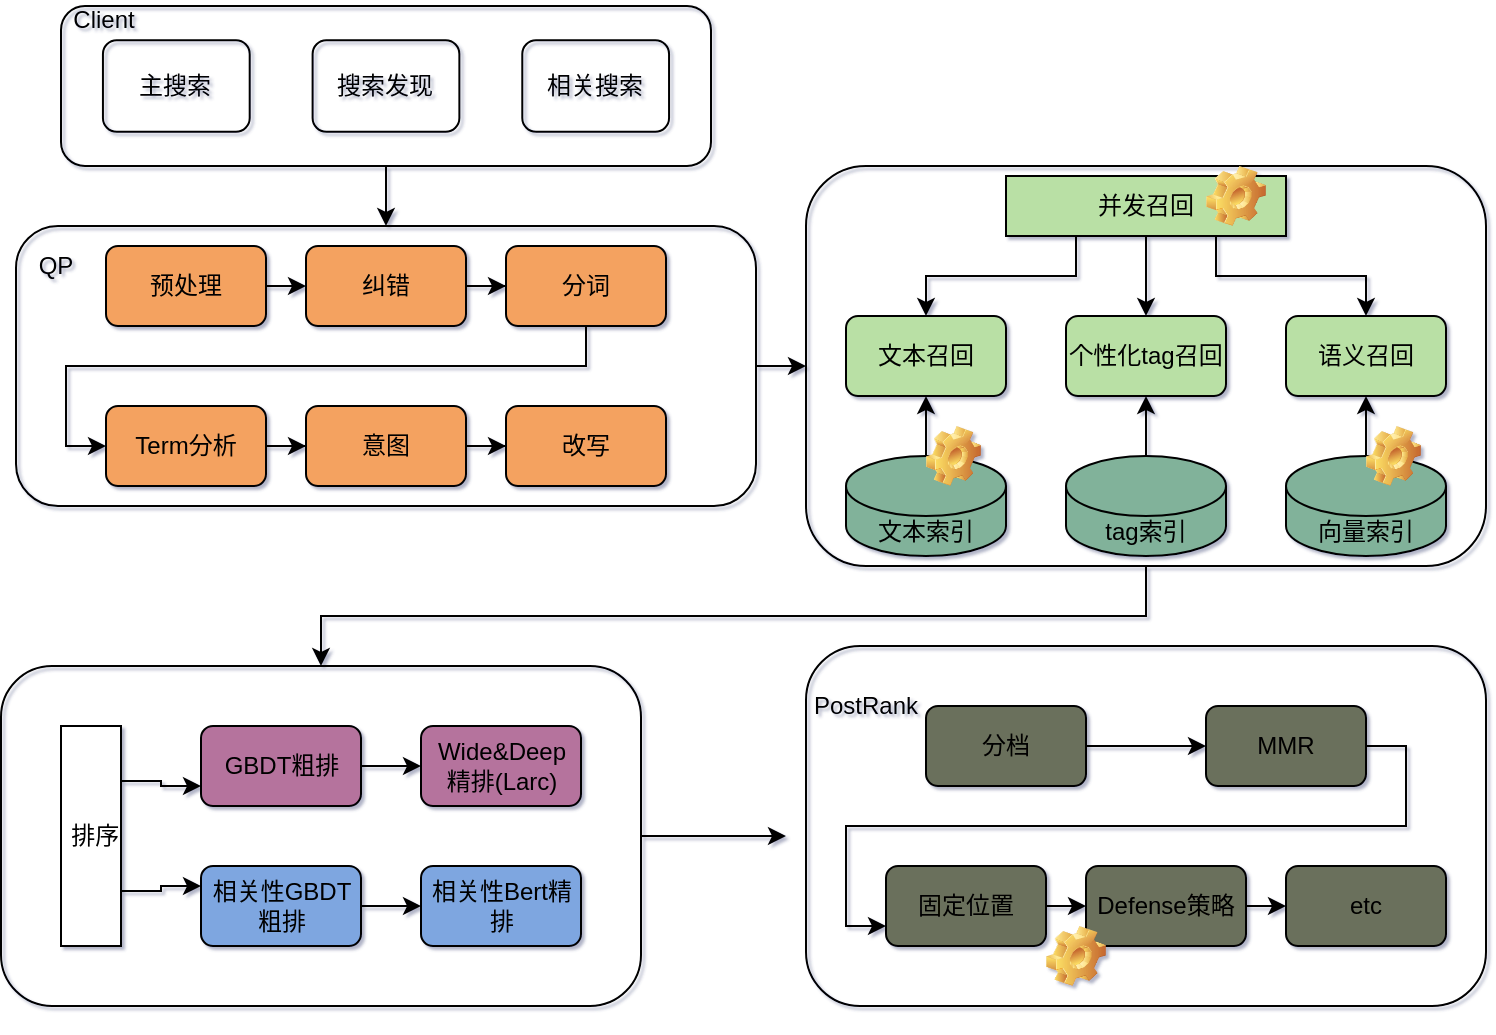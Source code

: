 <mxfile version="16.2.1" type="github">
  <diagram id="kuKqYAGhDJIydnRX94dR" name="Page-1">
    <mxGraphModel dx="1203" dy="674" grid="1" gridSize="10" guides="1" tooltips="1" connect="1" arrows="1" fold="1" page="1" pageScale="1" pageWidth="827" pageHeight="1169" background="none" math="0" shadow="1">
      <root>
        <mxCell id="0" />
        <mxCell id="1" parent="0" />
        <mxCell id="7BjbNXo0VfNo20I9zx44-69" style="edgeStyle=orthogonalEdgeStyle;rounded=0;orthogonalLoop=1;jettySize=auto;html=1;exitX=1;exitY=0.5;exitDx=0;exitDy=0;" parent="1" source="7BjbNXo0VfNo20I9zx44-14" target="7BjbNXo0VfNo20I9zx44-63" edge="1">
          <mxGeometry relative="1" as="geometry" />
        </mxCell>
        <mxCell id="7BjbNXo0VfNo20I9zx44-59" value="" style="group;" parent="1" vertex="1" connectable="0">
          <mxGeometry x="87.5" y="400" width="325" height="150" as="geometry" />
        </mxCell>
        <mxCell id="k8c9HEMRocZaYQNv0uMX-14" value="" style="group" parent="7BjbNXo0VfNo20I9zx44-59" vertex="1" connectable="0">
          <mxGeometry x="-30" y="-30" width="320" height="180" as="geometry" />
        </mxCell>
        <mxCell id="7BjbNXo0VfNo20I9zx44-19" value="GBDT粗排" style="rounded=1;whiteSpace=wrap;html=1;fillColor=#B5739D;" parent="k8c9HEMRocZaYQNv0uMX-14" vertex="1">
          <mxGeometry x="100" y="30" width="80" height="40" as="geometry" />
        </mxCell>
        <mxCell id="7BjbNXo0VfNo20I9zx44-20" value="Wide&amp;amp;Deep 精排(Larc)" style="rounded=1;whiteSpace=wrap;html=1;fillColor=#B5739D;" parent="k8c9HEMRocZaYQNv0uMX-14" vertex="1">
          <mxGeometry x="210" y="30" width="80" height="40" as="geometry" />
        </mxCell>
        <mxCell id="7BjbNXo0VfNo20I9zx44-47" style="edgeStyle=orthogonalEdgeStyle;rounded=0;orthogonalLoop=1;jettySize=auto;html=1;exitX=1;exitY=0.5;exitDx=0;exitDy=0;entryX=0;entryY=0.5;entryDx=0;entryDy=0;" parent="k8c9HEMRocZaYQNv0uMX-14" source="7BjbNXo0VfNo20I9zx44-19" target="7BjbNXo0VfNo20I9zx44-20" edge="1">
          <mxGeometry x="87.5" y="400" as="geometry" />
        </mxCell>
        <mxCell id="7BjbNXo0VfNo20I9zx44-21" value="相关性GBDT粗排" style="rounded=1;whiteSpace=wrap;html=1;fillColor=#7EA6E0;" parent="k8c9HEMRocZaYQNv0uMX-14" vertex="1">
          <mxGeometry x="100" y="100" width="80" height="40" as="geometry" />
        </mxCell>
        <mxCell id="7BjbNXo0VfNo20I9zx44-22" value="相关性Bert精排" style="rounded=1;whiteSpace=wrap;html=1;fillColor=#7EA6E0;" parent="k8c9HEMRocZaYQNv0uMX-14" vertex="1">
          <mxGeometry x="210" y="100" width="80" height="40" as="geometry" />
        </mxCell>
        <mxCell id="7BjbNXo0VfNo20I9zx44-48" style="edgeStyle=orthogonalEdgeStyle;rounded=0;orthogonalLoop=1;jettySize=auto;html=1;exitX=1;exitY=0.5;exitDx=0;exitDy=0;entryX=0;entryY=0.5;entryDx=0;entryDy=0;" parent="k8c9HEMRocZaYQNv0uMX-14" source="7BjbNXo0VfNo20I9zx44-21" target="7BjbNXo0VfNo20I9zx44-22" edge="1">
          <mxGeometry x="87.5" y="400" as="geometry" />
        </mxCell>
        <mxCell id="7BjbNXo0VfNo20I9zx44-57" style="edgeStyle=orthogonalEdgeStyle;rounded=0;orthogonalLoop=1;jettySize=auto;html=1;exitX=1;exitY=0.25;exitDx=0;exitDy=0;entryX=0;entryY=0.75;entryDx=0;entryDy=0;" parent="k8c9HEMRocZaYQNv0uMX-14" source="7BjbNXo0VfNo20I9zx44-56" target="7BjbNXo0VfNo20I9zx44-19" edge="1">
          <mxGeometry x="87.5" y="400" as="geometry" />
        </mxCell>
        <mxCell id="7BjbNXo0VfNo20I9zx44-58" style="edgeStyle=orthogonalEdgeStyle;rounded=0;orthogonalLoop=1;jettySize=auto;html=1;exitX=1;exitY=0.75;exitDx=0;exitDy=0;entryX=0;entryY=0.25;entryDx=0;entryDy=0;" parent="k8c9HEMRocZaYQNv0uMX-14" source="7BjbNXo0VfNo20I9zx44-56" target="7BjbNXo0VfNo20I9zx44-21" edge="1">
          <mxGeometry x="87.5" y="400" as="geometry" />
        </mxCell>
        <mxCell id="7BjbNXo0VfNo20I9zx44-56" value="&amp;nbsp;排序" style="rounded=0;whiteSpace=wrap;html=1;fillColor=#FFFFFF;" parent="k8c9HEMRocZaYQNv0uMX-14" vertex="1">
          <mxGeometry x="30" y="30" width="30" height="110" as="geometry" />
        </mxCell>
        <mxCell id="7BjbNXo0VfNo20I9zx44-60" value="" style="rounded=1;whiteSpace=wrap;html=1;fillColor=none;" parent="k8c9HEMRocZaYQNv0uMX-14" vertex="1">
          <mxGeometry width="320" height="170" as="geometry" />
        </mxCell>
        <mxCell id="7BjbNXo0VfNo20I9zx44-67" value="" style="group" parent="1" vertex="1" connectable="0">
          <mxGeometry x="87.5" y="40" width="325" height="80" as="geometry" />
        </mxCell>
        <mxCell id="7BjbNXo0VfNo20I9zx44-5" value="主搜索" style="rounded=1;whiteSpace=wrap;html=1;fillColor=none;" parent="7BjbNXo0VfNo20I9zx44-67" vertex="1">
          <mxGeometry x="20.968" y="17.143" width="73.387" height="45.714" as="geometry" />
        </mxCell>
        <mxCell id="7BjbNXo0VfNo20I9zx44-6" value="搜索发现" style="rounded=1;whiteSpace=wrap;html=1;fillColor=none;" parent="7BjbNXo0VfNo20I9zx44-67" vertex="1">
          <mxGeometry x="125.806" y="17.143" width="73.387" height="45.714" as="geometry" />
        </mxCell>
        <mxCell id="7BjbNXo0VfNo20I9zx44-7" value="相关搜索" style="rounded=1;whiteSpace=wrap;html=1;fillColor=none;" parent="7BjbNXo0VfNo20I9zx44-67" vertex="1">
          <mxGeometry x="230.645" y="17.143" width="73.387" height="45.714" as="geometry" />
        </mxCell>
        <mxCell id="7BjbNXo0VfNo20I9zx44-66" value="" style="rounded=1;whiteSpace=wrap;html=1;fillColor=none;" parent="7BjbNXo0VfNo20I9zx44-67" vertex="1">
          <mxGeometry width="325" height="80" as="geometry" />
        </mxCell>
        <mxCell id="7BjbNXo0VfNo20I9zx44-68" style="edgeStyle=orthogonalEdgeStyle;rounded=0;orthogonalLoop=1;jettySize=auto;html=1;" parent="1" source="7BjbNXo0VfNo20I9zx44-66" target="7BjbNXo0VfNo20I9zx44-14" edge="1">
          <mxGeometry relative="1" as="geometry" />
        </mxCell>
        <mxCell id="TYbjjWzv57JlkN2u3lhX-1" value="" style="group" parent="1" vertex="1" connectable="0">
          <mxGeometry x="460" y="120" width="340" height="200" as="geometry" />
        </mxCell>
        <mxCell id="7BjbNXo0VfNo20I9zx44-46" value="" style="group" parent="TYbjjWzv57JlkN2u3lhX-1" vertex="1" connectable="0">
          <mxGeometry x="20" y="5" width="300" height="190" as="geometry" />
        </mxCell>
        <mxCell id="7BjbNXo0VfNo20I9zx44-40" value="" style="group" parent="7BjbNXo0VfNo20I9zx44-46" vertex="1" connectable="0">
          <mxGeometry y="70" width="300" height="120" as="geometry" />
        </mxCell>
        <mxCell id="7BjbNXo0VfNo20I9zx44-16" value="文本召回" style="rounded=1;whiteSpace=wrap;html=1;fillColor=#B9E0A5;" parent="7BjbNXo0VfNo20I9zx44-40" vertex="1">
          <mxGeometry width="80" height="40" as="geometry" />
        </mxCell>
        <mxCell id="7BjbNXo0VfNo20I9zx44-17" value="个性化tag召回" style="rounded=1;whiteSpace=wrap;html=1;fillColor=#B9E0A5;" parent="7BjbNXo0VfNo20I9zx44-40" vertex="1">
          <mxGeometry x="110" width="80" height="40" as="geometry" />
        </mxCell>
        <mxCell id="7BjbNXo0VfNo20I9zx44-26" value="语义召回" style="rounded=1;whiteSpace=wrap;html=1;fillColor=#B9E0A5;" parent="7BjbNXo0VfNo20I9zx44-40" vertex="1">
          <mxGeometry x="220" width="80" height="40" as="geometry" />
        </mxCell>
        <mxCell id="7BjbNXo0VfNo20I9zx44-31" style="edgeStyle=orthogonalEdgeStyle;rounded=0;orthogonalLoop=1;jettySize=auto;html=1;exitX=0.5;exitY=0;exitDx=0;exitDy=0;exitPerimeter=0;entryX=0.5;entryY=1;entryDx=0;entryDy=0;" parent="7BjbNXo0VfNo20I9zx44-40" source="7BjbNXo0VfNo20I9zx44-27" target="7BjbNXo0VfNo20I9zx44-16" edge="1">
          <mxGeometry relative="1" as="geometry" />
        </mxCell>
        <mxCell id="7BjbNXo0VfNo20I9zx44-27" value="文本索引" style="shape=cylinder3;whiteSpace=wrap;html=1;boundedLbl=1;backgroundOutline=1;size=15;fillColor=#81B29A;" parent="7BjbNXo0VfNo20I9zx44-40" vertex="1">
          <mxGeometry y="70" width="80" height="50" as="geometry" />
        </mxCell>
        <mxCell id="7BjbNXo0VfNo20I9zx44-32" style="edgeStyle=orthogonalEdgeStyle;rounded=0;orthogonalLoop=1;jettySize=auto;html=1;exitX=0.5;exitY=0;exitDx=0;exitDy=0;exitPerimeter=0;entryX=0.5;entryY=1;entryDx=0;entryDy=0;" parent="7BjbNXo0VfNo20I9zx44-40" source="7BjbNXo0VfNo20I9zx44-28" target="7BjbNXo0VfNo20I9zx44-17" edge="1">
          <mxGeometry relative="1" as="geometry" />
        </mxCell>
        <mxCell id="7BjbNXo0VfNo20I9zx44-28" value="tag索引" style="shape=cylinder3;whiteSpace=wrap;html=1;boundedLbl=1;backgroundOutline=1;size=15;fillColor=#81B29A;" parent="7BjbNXo0VfNo20I9zx44-40" vertex="1">
          <mxGeometry x="110" y="70" width="80" height="50" as="geometry" />
        </mxCell>
        <mxCell id="7BjbNXo0VfNo20I9zx44-33" style="edgeStyle=orthogonalEdgeStyle;rounded=0;orthogonalLoop=1;jettySize=auto;html=1;exitX=0.5;exitY=0;exitDx=0;exitDy=0;exitPerimeter=0;" parent="7BjbNXo0VfNo20I9zx44-40" source="7BjbNXo0VfNo20I9zx44-29" target="7BjbNXo0VfNo20I9zx44-26" edge="1">
          <mxGeometry relative="1" as="geometry" />
        </mxCell>
        <mxCell id="7BjbNXo0VfNo20I9zx44-29" value="向量索引" style="shape=cylinder3;whiteSpace=wrap;html=1;boundedLbl=1;backgroundOutline=1;size=15;fillColor=#81B29A;" parent="7BjbNXo0VfNo20I9zx44-40" vertex="1">
          <mxGeometry x="220" y="70" width="80" height="50" as="geometry" />
        </mxCell>
        <mxCell id="7BjbNXo0VfNo20I9zx44-43" style="edgeStyle=orthogonalEdgeStyle;rounded=0;orthogonalLoop=1;jettySize=auto;html=1;exitX=0.25;exitY=1;exitDx=0;exitDy=0;" parent="7BjbNXo0VfNo20I9zx44-46" source="7BjbNXo0VfNo20I9zx44-42" target="7BjbNXo0VfNo20I9zx44-16" edge="1">
          <mxGeometry relative="1" as="geometry" />
        </mxCell>
        <mxCell id="7BjbNXo0VfNo20I9zx44-44" style="edgeStyle=orthogonalEdgeStyle;rounded=0;orthogonalLoop=1;jettySize=auto;html=1;exitX=0.5;exitY=1;exitDx=0;exitDy=0;" parent="7BjbNXo0VfNo20I9zx44-46" source="7BjbNXo0VfNo20I9zx44-42" target="7BjbNXo0VfNo20I9zx44-17" edge="1">
          <mxGeometry relative="1" as="geometry" />
        </mxCell>
        <mxCell id="7BjbNXo0VfNo20I9zx44-45" style="edgeStyle=orthogonalEdgeStyle;rounded=0;orthogonalLoop=1;jettySize=auto;html=1;exitX=0.75;exitY=1;exitDx=0;exitDy=0;entryX=0.5;entryY=0;entryDx=0;entryDy=0;" parent="7BjbNXo0VfNo20I9zx44-46" source="7BjbNXo0VfNo20I9zx44-42" target="7BjbNXo0VfNo20I9zx44-26" edge="1">
          <mxGeometry relative="1" as="geometry" />
        </mxCell>
        <mxCell id="7BjbNXo0VfNo20I9zx44-42" value="并发召回" style="rounded=0;whiteSpace=wrap;html=1;fillColor=#B9E0A5;" parent="7BjbNXo0VfNo20I9zx44-46" vertex="1">
          <mxGeometry x="80" width="140" height="30" as="geometry" />
        </mxCell>
        <mxCell id="7BjbNXo0VfNo20I9zx44-63" value="" style="rounded=1;whiteSpace=wrap;html=1;fillColor=none;" parent="TYbjjWzv57JlkN2u3lhX-1" vertex="1">
          <mxGeometry width="340" height="200" as="geometry" />
        </mxCell>
        <mxCell id="k8c9HEMRocZaYQNv0uMX-31" value="" style="shape=image;html=1;verticalLabelPosition=bottom;verticalAlign=top;imageAspect=0;image=img/clipart/Gear_128x128.png;rounded=1;strokeColor=#FF0000;fillColor=none;gradientColor=#ffffff;" parent="TYbjjWzv57JlkN2u3lhX-1" vertex="1">
          <mxGeometry x="280" y="130" width="27.5" height="30" as="geometry" />
        </mxCell>
        <mxCell id="k8c9HEMRocZaYQNv0uMX-17" value="" style="shape=image;html=1;verticalLabelPosition=bottom;verticalAlign=top;imageAspect=0;image=img/clipart/Gear_128x128.png;rounded=1;strokeColor=#FF0000;fillColor=none;gradientColor=#ffffff;" parent="TYbjjWzv57JlkN2u3lhX-1" vertex="1">
          <mxGeometry x="60" y="130" width="27.5" height="30" as="geometry" />
        </mxCell>
        <mxCell id="mdsXHMF0FIzdu2HfaXKq-1" value="" style="shape=image;html=1;verticalLabelPosition=bottom;verticalAlign=top;imageAspect=0;image=img/clipart/Gear_128x128.png;rounded=1;strokeColor=#FF0000;fillColor=none;gradientColor=#ffffff;" vertex="1" parent="TYbjjWzv57JlkN2u3lhX-1">
          <mxGeometry x="200" width="30" height="30" as="geometry" />
        </mxCell>
        <mxCell id="TYbjjWzv57JlkN2u3lhX-2" value="" style="group;rounded=1;" parent="1" vertex="1" connectable="0">
          <mxGeometry x="65" y="150" width="370" height="140" as="geometry" />
        </mxCell>
        <mxCell id="7BjbNXo0VfNo20I9zx44-14" value="" style="rounded=1;whiteSpace=wrap;html=1;fillColor=none;glass=0;" parent="TYbjjWzv57JlkN2u3lhX-2" vertex="1">
          <mxGeometry width="370" height="140" as="geometry" />
        </mxCell>
        <mxCell id="7BjbNXo0VfNo20I9zx44-39" value="" style="group;" parent="TYbjjWzv57JlkN2u3lhX-2" vertex="1" connectable="0">
          <mxGeometry x="45" y="10" width="280" height="120" as="geometry" />
        </mxCell>
        <mxCell id="7BjbNXo0VfNo20I9zx44-8" value="分词" style="rounded=1;whiteSpace=wrap;html=1;fillColor=#F4A261;" parent="7BjbNXo0VfNo20I9zx44-39" vertex="1">
          <mxGeometry x="200" width="80" height="40" as="geometry" />
        </mxCell>
        <mxCell id="7BjbNXo0VfNo20I9zx44-35" style="edgeStyle=orthogonalEdgeStyle;rounded=0;orthogonalLoop=1;jettySize=auto;html=1;" parent="7BjbNXo0VfNo20I9zx44-39" source="7BjbNXo0VfNo20I9zx44-9" target="7BjbNXo0VfNo20I9zx44-8" edge="1">
          <mxGeometry relative="1" as="geometry" />
        </mxCell>
        <mxCell id="7BjbNXo0VfNo20I9zx44-9" value="纠错" style="rounded=1;whiteSpace=wrap;html=1;fillColor=#F4A261;" parent="7BjbNXo0VfNo20I9zx44-39" vertex="1">
          <mxGeometry x="100" width="80" height="40" as="geometry" />
        </mxCell>
        <mxCell id="7BjbNXo0VfNo20I9zx44-10" value="意图" style="rounded=1;whiteSpace=wrap;html=1;fillColor=#F4A261;" parent="7BjbNXo0VfNo20I9zx44-39" vertex="1">
          <mxGeometry x="100" y="80" width="80" height="40" as="geometry" />
        </mxCell>
        <mxCell id="7BjbNXo0VfNo20I9zx44-11" value="改写" style="rounded=1;whiteSpace=wrap;html=1;fillColor=#F4A261;" parent="7BjbNXo0VfNo20I9zx44-39" vertex="1">
          <mxGeometry x="200" y="80" width="80" height="40" as="geometry" />
        </mxCell>
        <mxCell id="7BjbNXo0VfNo20I9zx44-37" style="edgeStyle=orthogonalEdgeStyle;rounded=0;orthogonalLoop=1;jettySize=auto;html=1;exitX=1;exitY=0.5;exitDx=0;exitDy=0;" parent="7BjbNXo0VfNo20I9zx44-39" source="7BjbNXo0VfNo20I9zx44-10" target="7BjbNXo0VfNo20I9zx44-11" edge="1">
          <mxGeometry relative="1" as="geometry" />
        </mxCell>
        <mxCell id="7BjbNXo0VfNo20I9zx44-34" style="edgeStyle=orthogonalEdgeStyle;rounded=0;orthogonalLoop=1;jettySize=auto;html=1;exitX=1;exitY=0.5;exitDx=0;exitDy=0;entryX=0;entryY=0.5;entryDx=0;entryDy=0;" parent="7BjbNXo0VfNo20I9zx44-39" source="7BjbNXo0VfNo20I9zx44-12" target="7BjbNXo0VfNo20I9zx44-9" edge="1">
          <mxGeometry relative="1" as="geometry" />
        </mxCell>
        <mxCell id="7BjbNXo0VfNo20I9zx44-12" value="预处理" style="rounded=1;whiteSpace=wrap;html=1;fillColor=#F4A261;" parent="7BjbNXo0VfNo20I9zx44-39" vertex="1">
          <mxGeometry width="80" height="40" as="geometry" />
        </mxCell>
        <mxCell id="7BjbNXo0VfNo20I9zx44-36" style="edgeStyle=orthogonalEdgeStyle;rounded=0;orthogonalLoop=1;jettySize=auto;html=1;exitX=1;exitY=0.5;exitDx=0;exitDy=0;" parent="7BjbNXo0VfNo20I9zx44-39" source="7BjbNXo0VfNo20I9zx44-13" target="7BjbNXo0VfNo20I9zx44-10" edge="1">
          <mxGeometry relative="1" as="geometry" />
        </mxCell>
        <mxCell id="7BjbNXo0VfNo20I9zx44-13" value="Term分析" style="rounded=1;whiteSpace=wrap;html=1;fillColor=#F4A261;" parent="7BjbNXo0VfNo20I9zx44-39" vertex="1">
          <mxGeometry y="80" width="80" height="40" as="geometry" />
        </mxCell>
        <mxCell id="7BjbNXo0VfNo20I9zx44-38" style="edgeStyle=orthogonalEdgeStyle;rounded=0;orthogonalLoop=1;jettySize=auto;html=1;exitX=0.5;exitY=1;exitDx=0;exitDy=0;entryX=0;entryY=0.5;entryDx=0;entryDy=0;" parent="7BjbNXo0VfNo20I9zx44-39" source="7BjbNXo0VfNo20I9zx44-8" target="7BjbNXo0VfNo20I9zx44-13" edge="1">
          <mxGeometry relative="1" as="geometry" />
        </mxCell>
        <mxCell id="7BjbNXo0VfNo20I9zx44-62" value="QP" style="text;html=1;strokeColor=none;fillColor=none;align=center;verticalAlign=middle;whiteSpace=wrap;rounded=0;" parent="TYbjjWzv57JlkN2u3lhX-2" vertex="1">
          <mxGeometry width="40" height="40" as="geometry" />
        </mxCell>
        <mxCell id="TYbjjWzv57JlkN2u3lhX-3" style="edgeStyle=orthogonalEdgeStyle;rounded=0;orthogonalLoop=1;jettySize=auto;html=1;exitX=0.5;exitY=1;exitDx=0;exitDy=0;" parent="1" source="7BjbNXo0VfNo20I9zx44-63" target="7BjbNXo0VfNo20I9zx44-60" edge="1">
          <mxGeometry relative="1" as="geometry" />
        </mxCell>
        <mxCell id="TYbjjWzv57JlkN2u3lhX-5" value="" style="group" parent="1" vertex="1" connectable="0">
          <mxGeometry x="460" y="360" width="340" height="180" as="geometry" />
        </mxCell>
        <mxCell id="7BjbNXo0VfNo20I9zx44-23" value="MMR" style="rounded=1;whiteSpace=wrap;html=1;fillColor=#6B705C;" parent="TYbjjWzv57JlkN2u3lhX-5" vertex="1">
          <mxGeometry x="200" y="30" width="80" height="40" as="geometry" />
        </mxCell>
        <mxCell id="7BjbNXo0VfNo20I9zx44-24" value="固定位置" style="rounded=1;whiteSpace=wrap;html=1;fillColor=#6B705C;" parent="TYbjjWzv57JlkN2u3lhX-5" vertex="1">
          <mxGeometry x="40" y="110" width="80" height="40" as="geometry" />
        </mxCell>
        <mxCell id="7BjbNXo0VfNo20I9zx44-52" style="edgeStyle=orthogonalEdgeStyle;rounded=0;orthogonalLoop=1;jettySize=auto;html=1;exitX=1;exitY=0.5;exitDx=0;exitDy=0;entryX=0;entryY=0.75;entryDx=0;entryDy=0;" parent="TYbjjWzv57JlkN2u3lhX-5" source="7BjbNXo0VfNo20I9zx44-23" target="7BjbNXo0VfNo20I9zx44-24" edge="1">
          <mxGeometry relative="1" as="geometry" />
        </mxCell>
        <mxCell id="7BjbNXo0VfNo20I9zx44-50" style="edgeStyle=orthogonalEdgeStyle;rounded=0;orthogonalLoop=1;jettySize=auto;html=1;exitX=1;exitY=0.5;exitDx=0;exitDy=0;entryX=0;entryY=0.5;entryDx=0;entryDy=0;" parent="TYbjjWzv57JlkN2u3lhX-5" source="7BjbNXo0VfNo20I9zx44-25" target="7BjbNXo0VfNo20I9zx44-23" edge="1">
          <mxGeometry relative="1" as="geometry" />
        </mxCell>
        <mxCell id="7BjbNXo0VfNo20I9zx44-25" value="分档" style="rounded=1;whiteSpace=wrap;html=1;fillColor=#6B705C;" parent="TYbjjWzv57JlkN2u3lhX-5" vertex="1">
          <mxGeometry x="60" y="30" width="80" height="40" as="geometry" />
        </mxCell>
        <mxCell id="7BjbNXo0VfNo20I9zx44-49" value="Defense策略" style="rounded=1;whiteSpace=wrap;html=1;fillColor=#6B705C;" parent="TYbjjWzv57JlkN2u3lhX-5" vertex="1">
          <mxGeometry x="140" y="110" width="80" height="40" as="geometry" />
        </mxCell>
        <mxCell id="7BjbNXo0VfNo20I9zx44-53" style="edgeStyle=orthogonalEdgeStyle;rounded=0;orthogonalLoop=1;jettySize=auto;html=1;exitX=1;exitY=0.5;exitDx=0;exitDy=0;entryX=0;entryY=0.5;entryDx=0;entryDy=0;" parent="TYbjjWzv57JlkN2u3lhX-5" source="7BjbNXo0VfNo20I9zx44-24" target="7BjbNXo0VfNo20I9zx44-49" edge="1">
          <mxGeometry relative="1" as="geometry" />
        </mxCell>
        <mxCell id="7BjbNXo0VfNo20I9zx44-54" value="etc" style="rounded=1;whiteSpace=wrap;html=1;fillColor=#6B705C;" parent="TYbjjWzv57JlkN2u3lhX-5" vertex="1">
          <mxGeometry x="240" y="110" width="80" height="40" as="geometry" />
        </mxCell>
        <mxCell id="7BjbNXo0VfNo20I9zx44-55" style="edgeStyle=orthogonalEdgeStyle;rounded=0;orthogonalLoop=1;jettySize=auto;html=1;exitX=1;exitY=0.5;exitDx=0;exitDy=0;entryX=0;entryY=0.5;entryDx=0;entryDy=0;" parent="TYbjjWzv57JlkN2u3lhX-5" source="7BjbNXo0VfNo20I9zx44-49" target="7BjbNXo0VfNo20I9zx44-54" edge="1">
          <mxGeometry relative="1" as="geometry" />
        </mxCell>
        <mxCell id="7BjbNXo0VfNo20I9zx44-64" value="" style="rounded=1;whiteSpace=wrap;html=1;fillColor=none;" parent="TYbjjWzv57JlkN2u3lhX-5" vertex="1">
          <mxGeometry width="340" height="180" as="geometry" />
        </mxCell>
        <mxCell id="7BjbNXo0VfNo20I9zx44-65" value="PostRank" style="text;html=1;strokeColor=none;fillColor=none;align=center;verticalAlign=middle;whiteSpace=wrap;rounded=0;" parent="TYbjjWzv57JlkN2u3lhX-5" vertex="1">
          <mxGeometry x="10" y="10" width="40" height="40" as="geometry" />
        </mxCell>
        <mxCell id="k8c9HEMRocZaYQNv0uMX-16" value="" style="shape=image;html=1;verticalLabelPosition=bottom;verticalAlign=top;imageAspect=0;image=img/clipart/Gear_128x128.png;rounded=1;strokeColor=#FF0000;fillColor=none;gradientColor=#ffffff;" parent="TYbjjWzv57JlkN2u3lhX-5" vertex="1">
          <mxGeometry x="120" y="140" width="30" height="30" as="geometry" />
        </mxCell>
        <mxCell id="TYbjjWzv57JlkN2u3lhX-20" value="Client" style="text;html=1;strokeColor=none;fillColor=none;align=center;verticalAlign=middle;whiteSpace=wrap;rounded=0;glass=0;" parent="1" vertex="1">
          <mxGeometry x="89" y="37" width="40" height="20" as="geometry" />
        </mxCell>
        <mxCell id="rDVhZpP06LZn0lWadmOm-1" style="edgeStyle=orthogonalEdgeStyle;rounded=0;orthogonalLoop=1;jettySize=auto;html=1;" parent="1" source="7BjbNXo0VfNo20I9zx44-60" edge="1">
          <mxGeometry relative="1" as="geometry">
            <mxPoint x="450" y="455" as="targetPoint" />
            <Array as="points">
              <mxPoint x="450" y="455" />
              <mxPoint x="450" y="455" />
            </Array>
          </mxGeometry>
        </mxCell>
      </root>
    </mxGraphModel>
  </diagram>
</mxfile>
